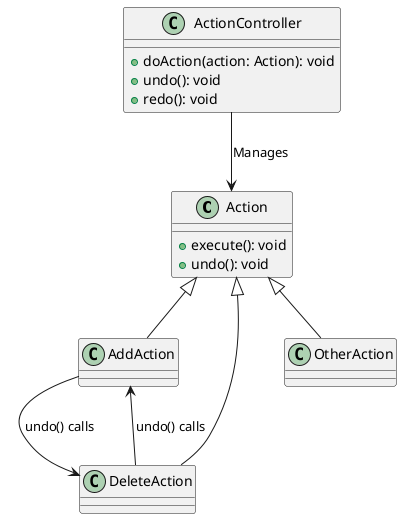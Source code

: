 @startuml

top to bottom direction

class Action {
    +execute(): void
    +undo(): void
}

class ActionController {
    +doAction(action: Action): void
    +undo(): void
    +redo(): void
}

Action <|-- AddAction
Action <|-- DeleteAction
Action <|-- OtherAction

AddAction --> DeleteAction : "undo() calls"
DeleteAction --> AddAction : "undo() calls"

ActionController --> Action : "Manages"

@enduml
